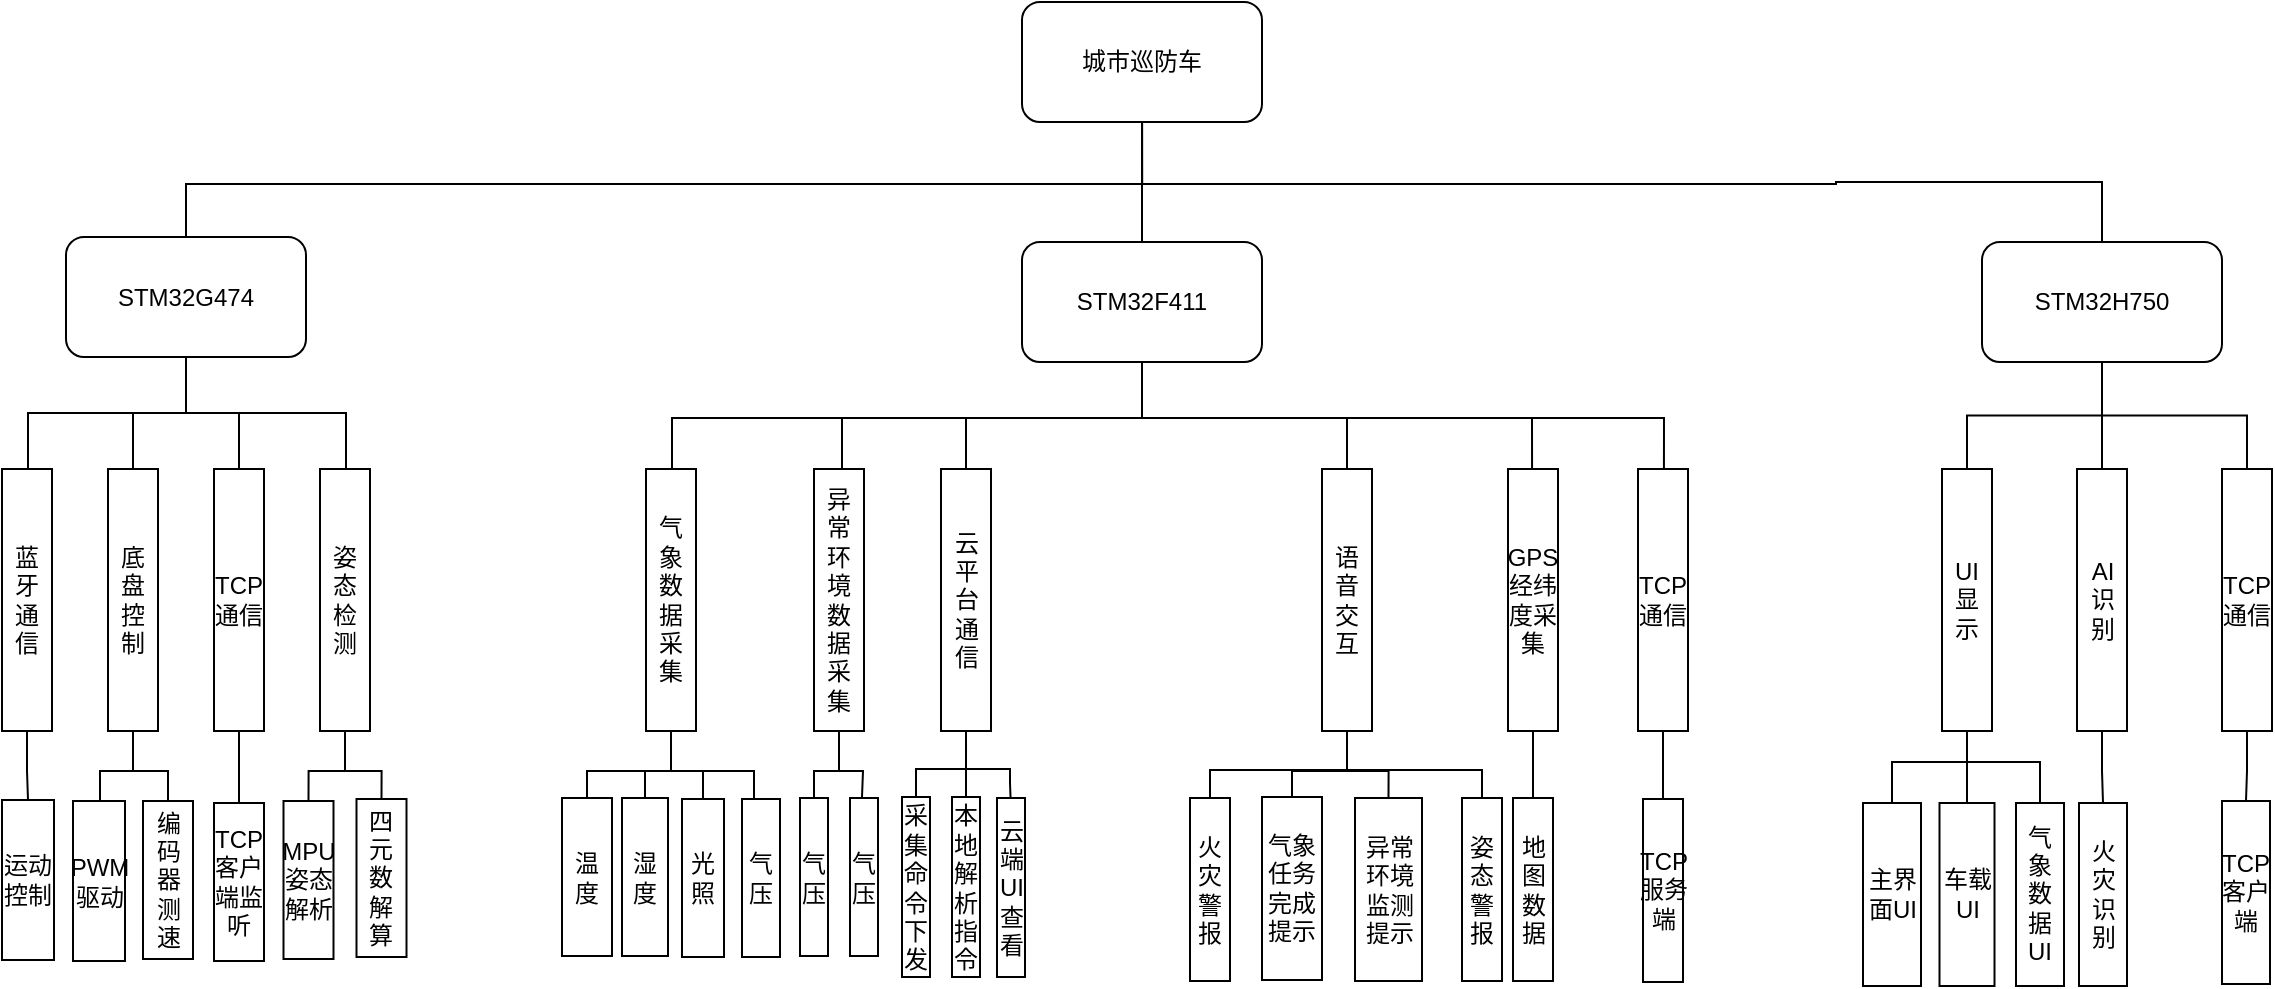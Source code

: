 <mxfile version="21.6.3" type="github">
  <diagram name="第 1 页" id="b2K1S6xK_BU8v7OGKpN8">
    <mxGraphModel dx="1750" dy="902" grid="0" gridSize="10" guides="1" tooltips="1" connect="1" arrows="1" fold="1" page="1" pageScale="1" pageWidth="3300" pageHeight="4681" math="0" shadow="0">
      <root>
        <mxCell id="0" />
        <mxCell id="1" parent="0" />
        <mxCell id="8orbVFQaiTQvULs6llBa-6" value="" style="edgeStyle=orthogonalEdgeStyle;rounded=0;orthogonalLoop=1;jettySize=auto;html=1;endArrow=none;endFill=0;" edge="1" parent="1" source="8orbVFQaiTQvULs6llBa-2" target="8orbVFQaiTQvULs6llBa-4">
          <mxGeometry relative="1" as="geometry" />
        </mxCell>
        <mxCell id="8orbVFQaiTQvULs6llBa-7" style="edgeStyle=orthogonalEdgeStyle;rounded=0;orthogonalLoop=1;jettySize=auto;html=1;startArrow=none;startFill=0;endArrow=none;endFill=0;" edge="1" parent="1" source="8orbVFQaiTQvULs6llBa-2" target="8orbVFQaiTQvULs6llBa-3">
          <mxGeometry relative="1" as="geometry">
            <Array as="points">
              <mxPoint x="817" y="285" />
              <mxPoint x="339" y="285" />
            </Array>
          </mxGeometry>
        </mxCell>
        <mxCell id="8orbVFQaiTQvULs6llBa-8" style="edgeStyle=orthogonalEdgeStyle;rounded=0;orthogonalLoop=1;jettySize=auto;html=1;endArrow=none;endFill=0;entryX=0.5;entryY=0;entryDx=0;entryDy=0;" edge="1" parent="1" target="8orbVFQaiTQvULs6llBa-5">
          <mxGeometry relative="1" as="geometry">
            <mxPoint x="817.059" y="253" as="sourcePoint" />
            <mxPoint x="1007.059" y="313" as="targetPoint" />
            <Array as="points">
              <mxPoint x="817" y="285" />
              <mxPoint x="1164" y="285" />
              <mxPoint x="1297" y="284" />
            </Array>
          </mxGeometry>
        </mxCell>
        <mxCell id="8orbVFQaiTQvULs6llBa-2" value="城市巡防车" style="rounded=1;whiteSpace=wrap;html=1;" vertex="1" parent="1">
          <mxGeometry x="757" y="194" width="120" height="60" as="geometry" />
        </mxCell>
        <mxCell id="8orbVFQaiTQvULs6llBa-33" value="" style="edgeStyle=orthogonalEdgeStyle;rounded=0;orthogonalLoop=1;jettySize=auto;html=1;endArrow=none;endFill=0;" edge="1" parent="1" source="8orbVFQaiTQvULs6llBa-3" target="8orbVFQaiTQvULs6llBa-10">
          <mxGeometry relative="1" as="geometry" />
        </mxCell>
        <mxCell id="8orbVFQaiTQvULs6llBa-34" style="edgeStyle=orthogonalEdgeStyle;rounded=0;orthogonalLoop=1;jettySize=auto;html=1;endArrow=none;endFill=0;" edge="1" parent="1" source="8orbVFQaiTQvULs6llBa-3" target="8orbVFQaiTQvULs6llBa-11">
          <mxGeometry relative="1" as="geometry">
            <Array as="points">
              <mxPoint x="339" y="399.5" />
              <mxPoint x="419" y="399.5" />
            </Array>
          </mxGeometry>
        </mxCell>
        <mxCell id="8orbVFQaiTQvULs6llBa-36" style="edgeStyle=orthogonalEdgeStyle;rounded=0;orthogonalLoop=1;jettySize=auto;html=1;entryX=0.5;entryY=0;entryDx=0;entryDy=0;endArrow=none;endFill=0;" edge="1" parent="1" source="8orbVFQaiTQvULs6llBa-3" target="8orbVFQaiTQvULs6llBa-9">
          <mxGeometry relative="1" as="geometry" />
        </mxCell>
        <mxCell id="8orbVFQaiTQvULs6llBa-38" style="edgeStyle=orthogonalEdgeStyle;rounded=0;orthogonalLoop=1;jettySize=auto;html=1;endArrow=none;endFill=0;" edge="1" parent="1" source="8orbVFQaiTQvULs6llBa-3" target="8orbVFQaiTQvULs6llBa-32">
          <mxGeometry relative="1" as="geometry">
            <Array as="points">
              <mxPoint x="339" y="399.5" />
              <mxPoint x="260" y="399.5" />
            </Array>
          </mxGeometry>
        </mxCell>
        <mxCell id="8orbVFQaiTQvULs6llBa-3" value="STM32G474" style="rounded=1;whiteSpace=wrap;html=1;" vertex="1" parent="1">
          <mxGeometry x="279" y="311.5" width="120" height="60" as="geometry" />
        </mxCell>
        <mxCell id="8orbVFQaiTQvULs6llBa-27" style="edgeStyle=orthogonalEdgeStyle;rounded=0;orthogonalLoop=1;jettySize=auto;html=1;entryX=0.5;entryY=0;entryDx=0;entryDy=0;endArrow=none;endFill=0;" edge="1" parent="1">
          <mxGeometry relative="1" as="geometry">
            <mxPoint x="817" y="382" as="sourcePoint" />
            <mxPoint x="919.5" y="435.5" as="targetPoint" />
            <Array as="points">
              <mxPoint x="817" y="402" />
              <mxPoint x="920" y="402" />
            </Array>
          </mxGeometry>
        </mxCell>
        <mxCell id="8orbVFQaiTQvULs6llBa-30" style="edgeStyle=orthogonalEdgeStyle;rounded=0;orthogonalLoop=1;jettySize=auto;html=1;entryX=0.5;entryY=0;entryDx=0;entryDy=0;endArrow=none;endFill=0;" edge="1" parent="1" source="8orbVFQaiTQvULs6llBa-4" target="8orbVFQaiTQvULs6llBa-20">
          <mxGeometry relative="1" as="geometry">
            <Array as="points">
              <mxPoint x="817" y="402" />
              <mxPoint x="667" y="402" />
              <mxPoint x="667" y="427" />
            </Array>
          </mxGeometry>
        </mxCell>
        <mxCell id="8orbVFQaiTQvULs6llBa-55" style="edgeStyle=orthogonalEdgeStyle;rounded=0;orthogonalLoop=1;jettySize=auto;html=1;entryX=0.5;entryY=0;entryDx=0;entryDy=0;endArrow=none;endFill=0;" edge="1" parent="1" target="8orbVFQaiTQvULs6llBa-19">
          <mxGeometry relative="1" as="geometry">
            <mxPoint x="817" y="372" as="sourcePoint" />
            <mxPoint x="658.5" y="428" as="targetPoint" />
            <Array as="points">
              <mxPoint x="817" y="402" />
              <mxPoint x="582" y="402" />
              <mxPoint x="582" y="427" />
            </Array>
          </mxGeometry>
        </mxCell>
        <mxCell id="8orbVFQaiTQvULs6llBa-76" style="edgeStyle=orthogonalEdgeStyle;rounded=0;orthogonalLoop=1;jettySize=auto;html=1;entryX=0.5;entryY=0;entryDx=0;entryDy=0;endArrow=none;endFill=0;" edge="1" parent="1">
          <mxGeometry relative="1" as="geometry">
            <mxPoint x="817" y="382" as="sourcePoint" />
            <mxPoint x="729" y="435.5" as="targetPoint" />
            <Array as="points">
              <mxPoint x="817" y="402" />
              <mxPoint x="729" y="402" />
            </Array>
          </mxGeometry>
        </mxCell>
        <mxCell id="8orbVFQaiTQvULs6llBa-83" style="edgeStyle=orthogonalEdgeStyle;rounded=0;orthogonalLoop=1;jettySize=auto;html=1;endArrow=none;endFill=0;" edge="1" parent="1">
          <mxGeometry relative="1" as="geometry">
            <mxPoint x="817" y="382" as="sourcePoint" />
            <mxPoint x="1012.043" y="435.5" as="targetPoint" />
            <Array as="points">
              <mxPoint x="817" y="402" />
              <mxPoint x="1012" y="402" />
            </Array>
          </mxGeometry>
        </mxCell>
        <mxCell id="8orbVFQaiTQvULs6llBa-84" style="edgeStyle=orthogonalEdgeStyle;rounded=0;orthogonalLoop=1;jettySize=auto;html=1;endArrow=none;endFill=0;" edge="1" parent="1">
          <mxGeometry relative="1" as="geometry">
            <mxPoint x="817" y="382" as="sourcePoint" />
            <mxPoint x="1077.957" y="435.5" as="targetPoint" />
            <Array as="points">
              <mxPoint x="817" y="402" />
              <mxPoint x="1078" y="402" />
            </Array>
          </mxGeometry>
        </mxCell>
        <mxCell id="8orbVFQaiTQvULs6llBa-4" value="STM32F411" style="rounded=1;whiteSpace=wrap;html=1;" vertex="1" parent="1">
          <mxGeometry x="757" y="314" width="120" height="60" as="geometry" />
        </mxCell>
        <mxCell id="8orbVFQaiTQvULs6llBa-100" value="" style="edgeStyle=orthogonalEdgeStyle;rounded=0;orthogonalLoop=1;jettySize=auto;html=1;endArrow=none;endFill=0;" edge="1" parent="1" source="8orbVFQaiTQvULs6llBa-5" target="8orbVFQaiTQvULs6llBa-98">
          <mxGeometry relative="1" as="geometry" />
        </mxCell>
        <mxCell id="8orbVFQaiTQvULs6llBa-101" style="edgeStyle=orthogonalEdgeStyle;rounded=0;orthogonalLoop=1;jettySize=auto;html=1;entryX=0.5;entryY=0;entryDx=0;entryDy=0;endArrow=none;endFill=0;" edge="1" parent="1" source="8orbVFQaiTQvULs6llBa-5" target="8orbVFQaiTQvULs6llBa-96">
          <mxGeometry relative="1" as="geometry" />
        </mxCell>
        <mxCell id="8orbVFQaiTQvULs6llBa-102" style="edgeStyle=orthogonalEdgeStyle;rounded=0;orthogonalLoop=1;jettySize=auto;html=1;entryX=0.5;entryY=0;entryDx=0;entryDy=0;endArrow=none;endFill=0;" edge="1" parent="1" source="8orbVFQaiTQvULs6llBa-5" target="8orbVFQaiTQvULs6llBa-97">
          <mxGeometry relative="1" as="geometry" />
        </mxCell>
        <mxCell id="8orbVFQaiTQvULs6llBa-5" value="STM32H750" style="rounded=1;whiteSpace=wrap;html=1;" vertex="1" parent="1">
          <mxGeometry x="1237" y="314" width="120" height="60" as="geometry" />
        </mxCell>
        <mxCell id="8orbVFQaiTQvULs6llBa-41" style="edgeStyle=orthogonalEdgeStyle;rounded=0;orthogonalLoop=1;jettySize=auto;html=1;entryX=0.75;entryY=0;entryDx=0;entryDy=0;endArrow=none;endFill=0;" edge="1" parent="1" source="8orbVFQaiTQvULs6llBa-9" target="8orbVFQaiTQvULs6llBa-39">
          <mxGeometry relative="1" as="geometry">
            <Array as="points">
              <mxPoint x="313" y="578.5" />
              <mxPoint x="296" y="578.5" />
              <mxPoint x="296" y="593.5" />
            </Array>
          </mxGeometry>
        </mxCell>
        <mxCell id="8orbVFQaiTQvULs6llBa-42" style="edgeStyle=orthogonalEdgeStyle;rounded=0;orthogonalLoop=1;jettySize=auto;html=1;endArrow=none;endFill=0;" edge="1" parent="1" source="8orbVFQaiTQvULs6llBa-9" target="8orbVFQaiTQvULs6llBa-40">
          <mxGeometry relative="1" as="geometry" />
        </mxCell>
        <mxCell id="8orbVFQaiTQvULs6llBa-9" value="底盘控制" style="rounded=0;whiteSpace=wrap;html=1;" vertex="1" parent="1">
          <mxGeometry x="300" y="427.5" width="25" height="131" as="geometry" />
        </mxCell>
        <mxCell id="8orbVFQaiTQvULs6llBa-44" value="" style="edgeStyle=orthogonalEdgeStyle;rounded=0;orthogonalLoop=1;jettySize=auto;html=1;endArrow=none;endFill=0;" edge="1" parent="1" source="8orbVFQaiTQvULs6llBa-10" target="8orbVFQaiTQvULs6llBa-43">
          <mxGeometry relative="1" as="geometry" />
        </mxCell>
        <mxCell id="8orbVFQaiTQvULs6llBa-10" value="TCP通信" style="rounded=0;whiteSpace=wrap;html=1;" vertex="1" parent="1">
          <mxGeometry x="353" y="427.5" width="25" height="131" as="geometry" />
        </mxCell>
        <mxCell id="8orbVFQaiTQvULs6llBa-47" style="edgeStyle=orthogonalEdgeStyle;rounded=0;orthogonalLoop=1;jettySize=auto;html=1;entryX=0.5;entryY=0;entryDx=0;entryDy=0;endArrow=none;endFill=0;" edge="1" parent="1" source="8orbVFQaiTQvULs6llBa-11" target="8orbVFQaiTQvULs6llBa-45">
          <mxGeometry relative="1" as="geometry" />
        </mxCell>
        <mxCell id="8orbVFQaiTQvULs6llBa-48" style="edgeStyle=orthogonalEdgeStyle;rounded=0;orthogonalLoop=1;jettySize=auto;html=1;entryX=0.5;entryY=0;entryDx=0;entryDy=0;endArrow=none;endFill=0;" edge="1" parent="1" source="8orbVFQaiTQvULs6llBa-11" target="8orbVFQaiTQvULs6llBa-46">
          <mxGeometry relative="1" as="geometry" />
        </mxCell>
        <mxCell id="8orbVFQaiTQvULs6llBa-11" value="姿态检测" style="rounded=0;whiteSpace=wrap;html=1;" vertex="1" parent="1">
          <mxGeometry x="406" y="427.5" width="25" height="131" as="geometry" />
        </mxCell>
        <mxCell id="8orbVFQaiTQvULs6llBa-56" style="edgeStyle=orthogonalEdgeStyle;rounded=0;orthogonalLoop=1;jettySize=auto;html=1;entryX=0.5;entryY=0;entryDx=0;entryDy=0;endArrow=none;endFill=0;" edge="1" parent="1" source="8orbVFQaiTQvULs6llBa-19" target="8orbVFQaiTQvULs6llBa-52">
          <mxGeometry relative="1" as="geometry" />
        </mxCell>
        <mxCell id="8orbVFQaiTQvULs6llBa-57" style="edgeStyle=orthogonalEdgeStyle;rounded=0;orthogonalLoop=1;jettySize=auto;html=1;entryX=0.5;entryY=0;entryDx=0;entryDy=0;endArrow=none;endFill=0;" edge="1" parent="1" source="8orbVFQaiTQvULs6llBa-19" target="8orbVFQaiTQvULs6llBa-53">
          <mxGeometry relative="1" as="geometry" />
        </mxCell>
        <mxCell id="8orbVFQaiTQvULs6llBa-58" style="edgeStyle=orthogonalEdgeStyle;rounded=0;orthogonalLoop=1;jettySize=auto;html=1;endArrow=none;endFill=0;" edge="1" parent="1">
          <mxGeometry relative="1" as="geometry">
            <mxPoint x="581.5" y="565.5" as="sourcePoint" />
            <mxPoint x="623.0" y="599.5" as="targetPoint" />
            <Array as="points">
              <mxPoint x="582" y="578.5" />
              <mxPoint x="623" y="578.5" />
            </Array>
          </mxGeometry>
        </mxCell>
        <mxCell id="8orbVFQaiTQvULs6llBa-59" style="edgeStyle=orthogonalEdgeStyle;rounded=0;orthogonalLoop=1;jettySize=auto;html=1;entryX=0.5;entryY=0;entryDx=0;entryDy=0;endArrow=none;endFill=0;" edge="1" parent="1">
          <mxGeometry relative="1" as="geometry">
            <mxPoint x="581.512" y="565.5" as="sourcePoint" />
            <mxPoint x="539.5" y="599" as="targetPoint" />
            <Array as="points">
              <mxPoint x="582" y="578.5" />
              <mxPoint x="540" y="578.5" />
            </Array>
          </mxGeometry>
        </mxCell>
        <mxCell id="8orbVFQaiTQvULs6llBa-19" value="气象数据采集" style="rounded=0;whiteSpace=wrap;html=1;" vertex="1" parent="1">
          <mxGeometry x="569" y="427.5" width="25" height="131" as="geometry" />
        </mxCell>
        <mxCell id="8orbVFQaiTQvULs6llBa-62" style="edgeStyle=orthogonalEdgeStyle;rounded=0;orthogonalLoop=1;jettySize=auto;html=1;entryX=0.5;entryY=0;entryDx=0;entryDy=0;endArrow=none;endFill=0;" edge="1" parent="1" source="8orbVFQaiTQvULs6llBa-20" target="8orbVFQaiTQvULs6llBa-60">
          <mxGeometry relative="1" as="geometry" />
        </mxCell>
        <mxCell id="8orbVFQaiTQvULs6llBa-63" style="edgeStyle=orthogonalEdgeStyle;rounded=0;orthogonalLoop=1;jettySize=auto;html=1;endArrow=none;endFill=0;" edge="1" parent="1" source="8orbVFQaiTQvULs6llBa-20">
          <mxGeometry relative="1" as="geometry">
            <mxPoint x="677.0" y="591.5" as="targetPoint" />
          </mxGeometry>
        </mxCell>
        <mxCell id="8orbVFQaiTQvULs6llBa-20" value="异常环境数据采集" style="rounded=0;whiteSpace=wrap;html=1;" vertex="1" parent="1">
          <mxGeometry x="653" y="427.5" width="25" height="131" as="geometry" />
        </mxCell>
        <mxCell id="8orbVFQaiTQvULs6llBa-71" style="edgeStyle=orthogonalEdgeStyle;rounded=0;orthogonalLoop=1;jettySize=auto;html=1;entryX=0.5;entryY=0;entryDx=0;entryDy=0;endArrow=none;endFill=0;" edge="1" parent="1" source="8orbVFQaiTQvULs6llBa-21" target="8orbVFQaiTQvULs6llBa-65">
          <mxGeometry relative="1" as="geometry" />
        </mxCell>
        <mxCell id="8orbVFQaiTQvULs6llBa-72" style="edgeStyle=orthogonalEdgeStyle;rounded=0;orthogonalLoop=1;jettySize=auto;html=1;entryX=0.5;entryY=0;entryDx=0;entryDy=0;endArrow=none;endFill=0;" edge="1" parent="1">
          <mxGeometry relative="1" as="geometry">
            <mxPoint x="729.014" y="564.5" as="sourcePoint" />
            <mxPoint x="751.5" y="598" as="targetPoint" />
            <Array as="points">
              <mxPoint x="729" y="577.5" />
              <mxPoint x="751" y="577.5" />
              <mxPoint x="751" y="584.5" />
              <mxPoint x="752" y="584.5" />
            </Array>
          </mxGeometry>
        </mxCell>
        <mxCell id="8orbVFQaiTQvULs6llBa-73" style="edgeStyle=orthogonalEdgeStyle;rounded=0;orthogonalLoop=1;jettySize=auto;html=1;entryX=0.5;entryY=0;entryDx=0;entryDy=0;endArrow=none;endFill=0;" edge="1" parent="1">
          <mxGeometry relative="1" as="geometry">
            <mxPoint x="729" y="564.5" as="sourcePoint" />
            <mxPoint x="704.0" y="597.5" as="targetPoint" />
            <Array as="points">
              <mxPoint x="729" y="577.5" />
              <mxPoint x="704" y="577.5" />
            </Array>
          </mxGeometry>
        </mxCell>
        <mxCell id="8orbVFQaiTQvULs6llBa-21" value="云平台通信" style="rounded=0;whiteSpace=wrap;html=1;" vertex="1" parent="1">
          <mxGeometry x="716.5" y="427.5" width="25" height="131" as="geometry" />
        </mxCell>
        <mxCell id="8orbVFQaiTQvULs6llBa-86" style="edgeStyle=orthogonalEdgeStyle;rounded=0;orthogonalLoop=1;jettySize=auto;html=1;entryX=0.5;entryY=0;entryDx=0;entryDy=0;endArrow=none;endFill=0;" edge="1" parent="1" source="8orbVFQaiTQvULs6llBa-22" target="8orbVFQaiTQvULs6llBa-79">
          <mxGeometry relative="1" as="geometry" />
        </mxCell>
        <mxCell id="8orbVFQaiTQvULs6llBa-87" style="edgeStyle=orthogonalEdgeStyle;rounded=0;orthogonalLoop=1;jettySize=auto;html=1;entryX=0.5;entryY=0;entryDx=0;entryDy=0;endArrow=none;endFill=0;" edge="1" parent="1" source="8orbVFQaiTQvULs6llBa-22" target="8orbVFQaiTQvULs6llBa-80">
          <mxGeometry relative="1" as="geometry" />
        </mxCell>
        <mxCell id="8orbVFQaiTQvULs6llBa-89" style="edgeStyle=orthogonalEdgeStyle;rounded=0;orthogonalLoop=1;jettySize=auto;html=1;entryX=0.5;entryY=0;entryDx=0;entryDy=0;endArrow=none;endFill=0;" edge="1" parent="1">
          <mxGeometry relative="1" as="geometry">
            <mxPoint x="919.509" y="562.5" as="sourcePoint" />
            <mxPoint x="987" y="596.5" as="targetPoint" />
            <Array as="points">
              <mxPoint x="920" y="578" />
              <mxPoint x="987" y="578" />
            </Array>
          </mxGeometry>
        </mxCell>
        <mxCell id="8orbVFQaiTQvULs6llBa-90" style="edgeStyle=orthogonalEdgeStyle;rounded=0;orthogonalLoop=1;jettySize=auto;html=1;entryX=0.5;entryY=0;entryDx=0;entryDy=0;endArrow=none;endFill=0;" edge="1" parent="1">
          <mxGeometry relative="1" as="geometry">
            <mxPoint x="919.511" y="562.5" as="sourcePoint" />
            <mxPoint x="851" y="596" as="targetPoint" />
            <Array as="points">
              <mxPoint x="920" y="578" />
              <mxPoint x="851" y="578" />
            </Array>
          </mxGeometry>
        </mxCell>
        <mxCell id="8orbVFQaiTQvULs6llBa-22" value="语音交互" style="rounded=0;whiteSpace=wrap;html=1;" vertex="1" parent="1">
          <mxGeometry x="907" y="427.5" width="25" height="131" as="geometry" />
        </mxCell>
        <mxCell id="8orbVFQaiTQvULs6llBa-93" value="" style="edgeStyle=orthogonalEdgeStyle;rounded=0;orthogonalLoop=1;jettySize=auto;html=1;endArrow=none;endFill=0;" edge="1" parent="1" source="8orbVFQaiTQvULs6llBa-23" target="8orbVFQaiTQvULs6llBa-91">
          <mxGeometry relative="1" as="geometry" />
        </mxCell>
        <mxCell id="8orbVFQaiTQvULs6llBa-23" value="GPS经纬度采集" style="rounded=0;whiteSpace=wrap;html=1;" vertex="1" parent="1">
          <mxGeometry x="1000" y="427.5" width="25" height="131" as="geometry" />
        </mxCell>
        <mxCell id="8orbVFQaiTQvULs6llBa-95" value="" style="edgeStyle=orthogonalEdgeStyle;rounded=0;orthogonalLoop=1;jettySize=auto;html=1;endArrow=none;endFill=0;" edge="1" parent="1" source="8orbVFQaiTQvULs6llBa-25" target="8orbVFQaiTQvULs6llBa-94">
          <mxGeometry relative="1" as="geometry" />
        </mxCell>
        <mxCell id="8orbVFQaiTQvULs6llBa-25" value="TCP通信" style="rounded=0;whiteSpace=wrap;html=1;" vertex="1" parent="1">
          <mxGeometry x="1065" y="427.5" width="25" height="131" as="geometry" />
        </mxCell>
        <mxCell id="8orbVFQaiTQvULs6llBa-50" value="" style="edgeStyle=orthogonalEdgeStyle;rounded=0;orthogonalLoop=1;jettySize=auto;html=1;endArrow=none;endFill=0;" edge="1" parent="1" source="8orbVFQaiTQvULs6llBa-32" target="8orbVFQaiTQvULs6llBa-49">
          <mxGeometry relative="1" as="geometry" />
        </mxCell>
        <mxCell id="8orbVFQaiTQvULs6llBa-32" value="蓝牙通信" style="rounded=0;whiteSpace=wrap;html=1;" vertex="1" parent="1">
          <mxGeometry x="247" y="427.5" width="25" height="131" as="geometry" />
        </mxCell>
        <mxCell id="8orbVFQaiTQvULs6llBa-39" value="PWM驱动" style="rounded=0;whiteSpace=wrap;html=1;" vertex="1" parent="1">
          <mxGeometry x="282.5" y="593.5" width="26" height="80" as="geometry" />
        </mxCell>
        <mxCell id="8orbVFQaiTQvULs6llBa-40" value="编码器测速" style="rounded=0;whiteSpace=wrap;html=1;" vertex="1" parent="1">
          <mxGeometry x="317.5" y="593.5" width="25" height="79" as="geometry" />
        </mxCell>
        <mxCell id="8orbVFQaiTQvULs6llBa-43" value="TCP客户端监听" style="rounded=0;whiteSpace=wrap;html=1;" vertex="1" parent="1">
          <mxGeometry x="353" y="594.5" width="25" height="79" as="geometry" />
        </mxCell>
        <mxCell id="8orbVFQaiTQvULs6llBa-45" value="MPU姿态解析" style="rounded=0;whiteSpace=wrap;html=1;" vertex="1" parent="1">
          <mxGeometry x="387.75" y="593.5" width="25" height="79" as="geometry" />
        </mxCell>
        <mxCell id="8orbVFQaiTQvULs6llBa-46" value="四元数解算" style="rounded=0;whiteSpace=wrap;html=1;" vertex="1" parent="1">
          <mxGeometry x="424.25" y="592.5" width="25" height="79" as="geometry" />
        </mxCell>
        <mxCell id="8orbVFQaiTQvULs6llBa-49" value="运动控制" style="rounded=0;whiteSpace=wrap;html=1;" vertex="1" parent="1">
          <mxGeometry x="247" y="593" width="26" height="80" as="geometry" />
        </mxCell>
        <mxCell id="8orbVFQaiTQvULs6llBa-51" value="温度" style="rounded=0;whiteSpace=wrap;html=1;" vertex="1" parent="1">
          <mxGeometry x="527" y="592" width="25" height="79" as="geometry" />
        </mxCell>
        <mxCell id="8orbVFQaiTQvULs6llBa-52" value="湿度" style="rounded=0;whiteSpace=wrap;html=1;" vertex="1" parent="1">
          <mxGeometry x="557" y="592" width="23" height="79" as="geometry" />
        </mxCell>
        <mxCell id="8orbVFQaiTQvULs6llBa-53" value="光照" style="rounded=0;whiteSpace=wrap;html=1;" vertex="1" parent="1">
          <mxGeometry x="587" y="592.5" width="21" height="79" as="geometry" />
        </mxCell>
        <mxCell id="8orbVFQaiTQvULs6llBa-54" value="气压" style="rounded=0;whiteSpace=wrap;html=1;" vertex="1" parent="1">
          <mxGeometry x="617" y="592.5" width="19" height="79" as="geometry" />
        </mxCell>
        <mxCell id="8orbVFQaiTQvULs6llBa-60" value="气压" style="rounded=0;whiteSpace=wrap;html=1;" vertex="1" parent="1">
          <mxGeometry x="646" y="592" width="14" height="79" as="geometry" />
        </mxCell>
        <mxCell id="8orbVFQaiTQvULs6llBa-61" value="气压" style="rounded=0;whiteSpace=wrap;html=1;" vertex="1" parent="1">
          <mxGeometry x="671" y="592" width="14" height="79" as="geometry" />
        </mxCell>
        <mxCell id="8orbVFQaiTQvULs6llBa-64" value="采集命令下发" style="rounded=0;whiteSpace=wrap;html=1;" vertex="1" parent="1">
          <mxGeometry x="697" y="591.5" width="14" height="90" as="geometry" />
        </mxCell>
        <mxCell id="8orbVFQaiTQvULs6llBa-65" value="本地解析指令" style="rounded=0;whiteSpace=wrap;html=1;" vertex="1" parent="1">
          <mxGeometry x="722" y="591.5" width="14" height="90" as="geometry" />
        </mxCell>
        <mxCell id="8orbVFQaiTQvULs6llBa-66" value="云端UI查看" style="rounded=0;whiteSpace=wrap;html=1;" vertex="1" parent="1">
          <mxGeometry x="744.5" y="592" width="14" height="89.5" as="geometry" />
        </mxCell>
        <mxCell id="8orbVFQaiTQvULs6llBa-77" value="姿态警报" style="rounded=0;whiteSpace=wrap;html=1;" vertex="1" parent="1">
          <mxGeometry x="977" y="592" width="20" height="91.5" as="geometry" />
        </mxCell>
        <mxCell id="8orbVFQaiTQvULs6llBa-78" value="火灾警报" style="rounded=0;whiteSpace=wrap;html=1;" vertex="1" parent="1">
          <mxGeometry x="841" y="592" width="20" height="91.5" as="geometry" />
        </mxCell>
        <mxCell id="8orbVFQaiTQvULs6llBa-79" value="气象任务完成提示" style="rounded=0;whiteSpace=wrap;html=1;" vertex="1" parent="1">
          <mxGeometry x="877" y="591.5" width="30" height="91.5" as="geometry" />
        </mxCell>
        <mxCell id="8orbVFQaiTQvULs6llBa-80" value="异常环境监测提示" style="rounded=0;whiteSpace=wrap;html=1;" vertex="1" parent="1">
          <mxGeometry x="923.5" y="592" width="33.5" height="91.5" as="geometry" />
        </mxCell>
        <mxCell id="8orbVFQaiTQvULs6llBa-91" value="地图数据" style="rounded=0;whiteSpace=wrap;html=1;" vertex="1" parent="1">
          <mxGeometry x="1002.5" y="592" width="20" height="91.5" as="geometry" />
        </mxCell>
        <mxCell id="8orbVFQaiTQvULs6llBa-94" value="TCP服务端" style="rounded=0;whiteSpace=wrap;html=1;" vertex="1" parent="1">
          <mxGeometry x="1067.5" y="592.5" width="20" height="91.5" as="geometry" />
        </mxCell>
        <mxCell id="8orbVFQaiTQvULs6llBa-117" value="" style="edgeStyle=orthogonalEdgeStyle;rounded=0;orthogonalLoop=1;jettySize=auto;html=1;endArrow=none;endFill=0;" edge="1" parent="1" source="8orbVFQaiTQvULs6llBa-96" target="8orbVFQaiTQvULs6llBa-116">
          <mxGeometry relative="1" as="geometry" />
        </mxCell>
        <mxCell id="8orbVFQaiTQvULs6llBa-96" value="TCP通信" style="rounded=0;whiteSpace=wrap;html=1;" vertex="1" parent="1">
          <mxGeometry x="1357" y="427.5" width="25" height="131" as="geometry" />
        </mxCell>
        <mxCell id="8orbVFQaiTQvULs6llBa-110" value="" style="edgeStyle=orthogonalEdgeStyle;rounded=0;orthogonalLoop=1;jettySize=auto;html=1;entryX=0.5;entryY=0;entryDx=0;entryDy=0;endArrow=none;endFill=0;" edge="1" parent="1" source="8orbVFQaiTQvULs6llBa-97" target="8orbVFQaiTQvULs6llBa-104">
          <mxGeometry relative="1" as="geometry" />
        </mxCell>
        <mxCell id="8orbVFQaiTQvULs6llBa-111" style="edgeStyle=orthogonalEdgeStyle;rounded=0;orthogonalLoop=1;jettySize=auto;html=1;endArrow=none;endFill=0;" edge="1" parent="1" source="8orbVFQaiTQvULs6llBa-97" target="8orbVFQaiTQvULs6llBa-105">
          <mxGeometry relative="1" as="geometry">
            <Array as="points">
              <mxPoint x="1229" y="574" />
              <mxPoint x="1266" y="574" />
            </Array>
          </mxGeometry>
        </mxCell>
        <mxCell id="8orbVFQaiTQvULs6llBa-112" style="edgeStyle=orthogonalEdgeStyle;rounded=0;orthogonalLoop=1;jettySize=auto;html=1;entryX=0.5;entryY=0;entryDx=0;entryDy=0;endArrow=none;endFill=0;" edge="1" parent="1" source="8orbVFQaiTQvULs6llBa-97" target="8orbVFQaiTQvULs6llBa-103">
          <mxGeometry relative="1" as="geometry">
            <Array as="points">
              <mxPoint x="1229" y="574" />
              <mxPoint x="1192" y="574" />
            </Array>
          </mxGeometry>
        </mxCell>
        <mxCell id="8orbVFQaiTQvULs6llBa-97" value="UI显示" style="rounded=0;whiteSpace=wrap;html=1;" vertex="1" parent="1">
          <mxGeometry x="1217" y="427.5" width="25" height="131" as="geometry" />
        </mxCell>
        <mxCell id="8orbVFQaiTQvULs6llBa-114" value="" style="edgeStyle=orthogonalEdgeStyle;rounded=0;orthogonalLoop=1;jettySize=auto;html=1;endArrow=none;endFill=0;" edge="1" parent="1" source="8orbVFQaiTQvULs6llBa-98" target="8orbVFQaiTQvULs6llBa-113">
          <mxGeometry relative="1" as="geometry" />
        </mxCell>
        <mxCell id="8orbVFQaiTQvULs6llBa-98" value="AI识别" style="rounded=0;whiteSpace=wrap;html=1;" vertex="1" parent="1">
          <mxGeometry x="1284.5" y="427.5" width="25" height="131" as="geometry" />
        </mxCell>
        <mxCell id="8orbVFQaiTQvULs6llBa-103" value="主界面UI" style="rounded=0;whiteSpace=wrap;html=1;" vertex="1" parent="1">
          <mxGeometry x="1177.5" y="594.5" width="29" height="91.5" as="geometry" />
        </mxCell>
        <mxCell id="8orbVFQaiTQvULs6llBa-104" value="车载UI" style="rounded=0;whiteSpace=wrap;html=1;" vertex="1" parent="1">
          <mxGeometry x="1215.75" y="594.5" width="27.5" height="91.5" as="geometry" />
        </mxCell>
        <mxCell id="8orbVFQaiTQvULs6llBa-105" value="气象数据UI" style="rounded=0;whiteSpace=wrap;html=1;" vertex="1" parent="1">
          <mxGeometry x="1254" y="594.5" width="24" height="91.5" as="geometry" />
        </mxCell>
        <mxCell id="8orbVFQaiTQvULs6llBa-113" value="火灾识别" style="rounded=0;whiteSpace=wrap;html=1;" vertex="1" parent="1">
          <mxGeometry x="1285.5" y="594.5" width="24" height="91.5" as="geometry" />
        </mxCell>
        <mxCell id="8orbVFQaiTQvULs6llBa-116" value="TCP客户端" style="rounded=0;whiteSpace=wrap;html=1;" vertex="1" parent="1">
          <mxGeometry x="1357" y="593.5" width="24" height="91.5" as="geometry" />
        </mxCell>
      </root>
    </mxGraphModel>
  </diagram>
</mxfile>
